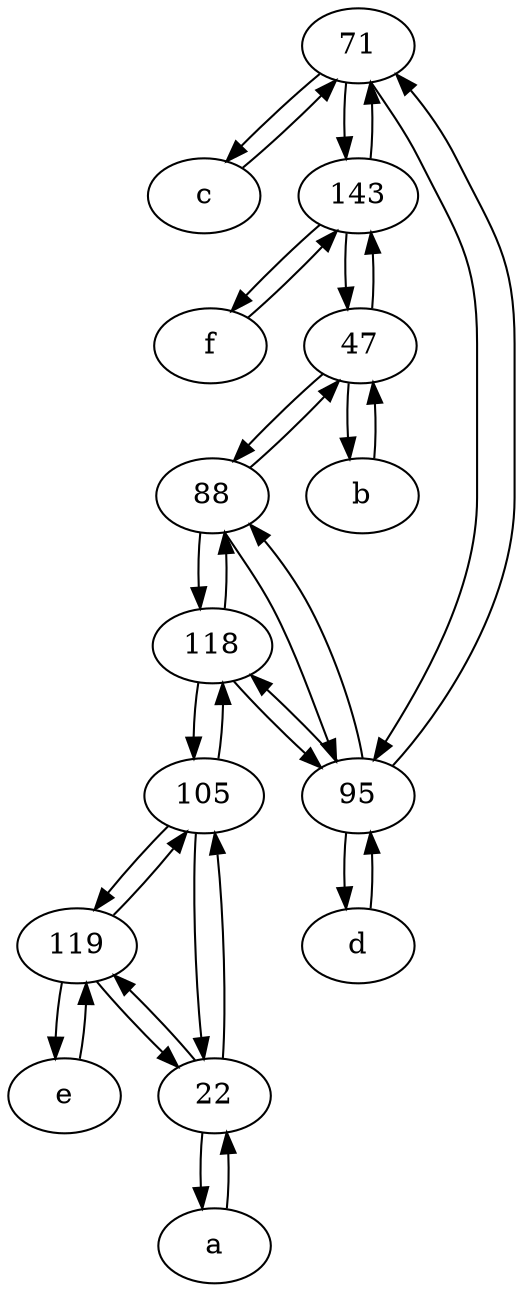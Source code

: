 digraph  {
	71;
	c [pos="20,10!"];
	143;
	88;
	105;
	119;
	118;
	a [pos="40,10!"];
	d [pos="20,30!"];
	f [pos="15,45!"];
	e [pos="30,50!"];
	95;
	22;
	47;
	b [pos="50,20!"];
	143 -> f;
	105 -> 22;
	105 -> 119;
	f -> 143;
	a -> 22;
	47 -> 143;
	22 -> 105;
	47 -> b;
	143 -> 71;
	119 -> 105;
	88 -> 47;
	22 -> a;
	d -> 95;
	88 -> 118;
	143 -> 47;
	95 -> 88;
	119 -> e;
	b -> 47;
	71 -> 95;
	105 -> 118;
	c -> 71;
	118 -> 95;
	95 -> 118;
	118 -> 88;
	e -> 119;
	88 -> 95;
	47 -> 88;
	22 -> 119;
	119 -> 22;
	71 -> c;
	95 -> 71;
	71 -> 143;
	95 -> d;
	118 -> 105;

	}